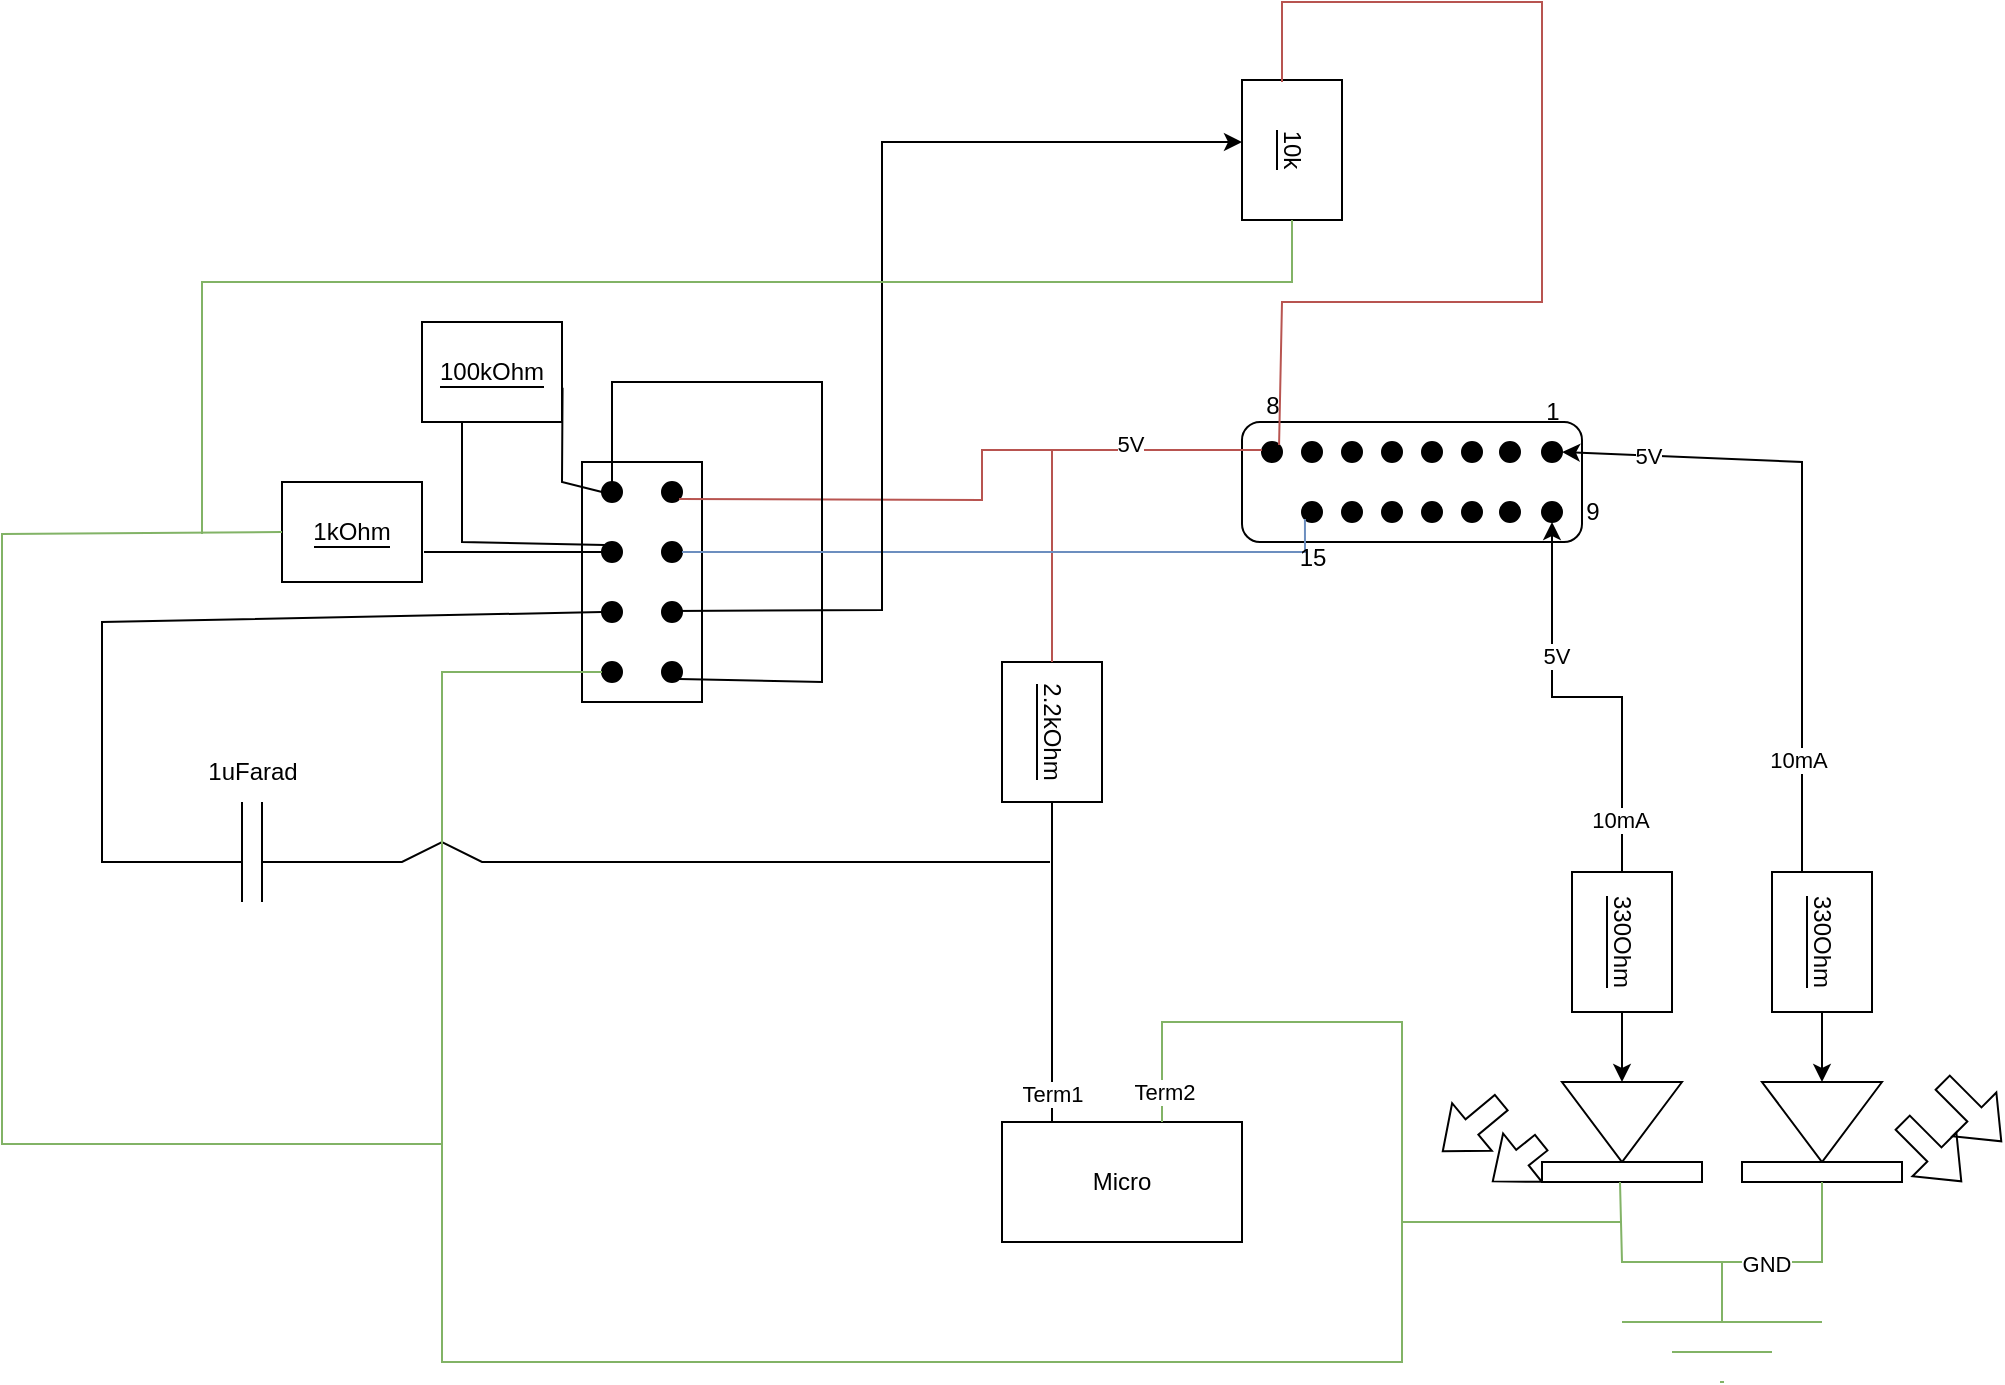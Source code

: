 <mxfile version="20.6.0" type="github">
  <diagram id="Ct5iWjqAFJ2eRKVKBsyb" name="Page-1">
    <mxGraphModel dx="2249" dy="1931" grid="1" gridSize="10" guides="1" tooltips="1" connect="1" arrows="1" fold="1" page="1" pageScale="1" pageWidth="827" pageHeight="1169" math="0" shadow="0">
      <root>
        <mxCell id="0" />
        <mxCell id="1" parent="0" />
        <mxCell id="jquqhC3K-DQJOIOkYSSh-1" value="" style="rounded=1;whiteSpace=wrap;html=1;" parent="1" vertex="1">
          <mxGeometry x="280" y="20" width="170" height="60" as="geometry" />
        </mxCell>
        <mxCell id="jquqhC3K-DQJOIOkYSSh-2" value="" style="ellipse;whiteSpace=wrap;html=1;aspect=fixed;fillColor=#000000;strokeColor=#000000;" parent="1" vertex="1">
          <mxGeometry x="290" y="30" width="10" height="10" as="geometry" />
        </mxCell>
        <mxCell id="jquqhC3K-DQJOIOkYSSh-3" value="" style="ellipse;whiteSpace=wrap;html=1;aspect=fixed;fillColor=#000000;strokeColor=#000000;" parent="1" vertex="1">
          <mxGeometry x="310" y="30" width="10" height="10" as="geometry" />
        </mxCell>
        <mxCell id="jquqhC3K-DQJOIOkYSSh-4" value="" style="ellipse;whiteSpace=wrap;html=1;aspect=fixed;fillColor=#000000;strokeColor=#000000;" parent="1" vertex="1">
          <mxGeometry x="330" y="30" width="10" height="10" as="geometry" />
        </mxCell>
        <mxCell id="jquqhC3K-DQJOIOkYSSh-5" value="" style="ellipse;whiteSpace=wrap;html=1;aspect=fixed;fillColor=#000000;strokeColor=#000000;" parent="1" vertex="1">
          <mxGeometry x="350" y="30" width="10" height="10" as="geometry" />
        </mxCell>
        <mxCell id="jquqhC3K-DQJOIOkYSSh-8" value="" style="ellipse;whiteSpace=wrap;html=1;aspect=fixed;fillColor=#000000;strokeColor=#000000;" parent="1" vertex="1">
          <mxGeometry x="370" y="30" width="10" height="10" as="geometry" />
        </mxCell>
        <mxCell id="jquqhC3K-DQJOIOkYSSh-9" value="" style="ellipse;whiteSpace=wrap;html=1;aspect=fixed;fillColor=#000000;strokeColor=#000000;" parent="1" vertex="1">
          <mxGeometry x="390" y="30" width="10" height="10" as="geometry" />
        </mxCell>
        <mxCell id="jquqhC3K-DQJOIOkYSSh-10" value="" style="ellipse;whiteSpace=wrap;html=1;aspect=fixed;fillColor=#000000;strokeColor=#000000;" parent="1" vertex="1">
          <mxGeometry x="409" y="30" width="10" height="10" as="geometry" />
        </mxCell>
        <mxCell id="jquqhC3K-DQJOIOkYSSh-11" value="" style="ellipse;whiteSpace=wrap;html=1;aspect=fixed;fillColor=#000000;strokeColor=#000000;" parent="1" vertex="1">
          <mxGeometry x="430" y="30" width="10" height="10" as="geometry" />
        </mxCell>
        <mxCell id="jquqhC3K-DQJOIOkYSSh-12" value="" style="ellipse;whiteSpace=wrap;html=1;aspect=fixed;fillColor=#000000;strokeColor=#000000;" parent="1" vertex="1">
          <mxGeometry x="430" y="60" width="10" height="10" as="geometry" />
        </mxCell>
        <mxCell id="jquqhC3K-DQJOIOkYSSh-13" value="" style="ellipse;whiteSpace=wrap;html=1;aspect=fixed;fillColor=#000000;strokeColor=#000000;" parent="1" vertex="1">
          <mxGeometry x="409" y="60" width="10" height="10" as="geometry" />
        </mxCell>
        <mxCell id="jquqhC3K-DQJOIOkYSSh-14" value="" style="ellipse;whiteSpace=wrap;html=1;aspect=fixed;fillColor=#000000;strokeColor=#000000;" parent="1" vertex="1">
          <mxGeometry x="390" y="60" width="10" height="10" as="geometry" />
        </mxCell>
        <mxCell id="jquqhC3K-DQJOIOkYSSh-15" value="" style="ellipse;whiteSpace=wrap;html=1;aspect=fixed;fillColor=#000000;strokeColor=#000000;" parent="1" vertex="1">
          <mxGeometry x="370" y="60" width="10" height="10" as="geometry" />
        </mxCell>
        <mxCell id="jquqhC3K-DQJOIOkYSSh-16" value="" style="ellipse;whiteSpace=wrap;html=1;aspect=fixed;fillColor=#000000;strokeColor=#000000;" parent="1" vertex="1">
          <mxGeometry x="350" y="60" width="10" height="10" as="geometry" />
        </mxCell>
        <mxCell id="jquqhC3K-DQJOIOkYSSh-17" value="" style="ellipse;whiteSpace=wrap;html=1;aspect=fixed;fillColor=#000000;strokeColor=#000000;" parent="1" vertex="1">
          <mxGeometry x="330" y="60" width="10" height="10" as="geometry" />
        </mxCell>
        <mxCell id="jquqhC3K-DQJOIOkYSSh-18" value="" style="ellipse;whiteSpace=wrap;html=1;aspect=fixed;fillColor=#000000;strokeColor=#000000;" parent="1" vertex="1">
          <mxGeometry x="310" y="60" width="10" height="10" as="geometry" />
        </mxCell>
        <mxCell id="jquqhC3K-DQJOIOkYSSh-19" value="" style="endArrow=none;html=1;rounded=0;startArrow=classic;startFill=1;exitX=1;exitY=0.5;exitDx=0;exitDy=0;" parent="1" source="jquqhC3K-DQJOIOkYSSh-11" edge="1">
          <mxGeometry width="50" height="50" relative="1" as="geometry">
            <mxPoint x="440" y="40" as="sourcePoint" />
            <mxPoint x="560" y="255" as="targetPoint" />
            <Array as="points">
              <mxPoint x="560" y="40" />
            </Array>
          </mxGeometry>
        </mxCell>
        <mxCell id="jquqhC3K-DQJOIOkYSSh-40" value="10mA" style="edgeLabel;html=1;align=center;verticalAlign=middle;resizable=0;points=[];fontColor=#000000;" parent="jquqhC3K-DQJOIOkYSSh-19" vertex="1" connectable="0">
          <mxGeometry x="0.606" y="-2" relative="1" as="geometry">
            <mxPoint as="offset" />
          </mxGeometry>
        </mxCell>
        <mxCell id="jquqhC3K-DQJOIOkYSSh-42" value="5V" style="edgeLabel;html=1;align=center;verticalAlign=middle;resizable=0;points=[];fontColor=#000000;" parent="jquqhC3K-DQJOIOkYSSh-19" vertex="1" connectable="0">
          <mxGeometry x="-0.743" relative="1" as="geometry">
            <mxPoint as="offset" />
          </mxGeometry>
        </mxCell>
        <mxCell id="jquqhC3K-DQJOIOkYSSh-22" style="edgeStyle=orthogonalEdgeStyle;rounded=0;orthogonalLoop=1;jettySize=auto;html=1;fontColor=#000000;" parent="1" source="jquqhC3K-DQJOIOkYSSh-20" target="jquqhC3K-DQJOIOkYSSh-21" edge="1">
          <mxGeometry relative="1" as="geometry" />
        </mxCell>
        <mxCell id="jquqhC3K-DQJOIOkYSSh-20" value="&lt;span style=&quot;background-color: rgb(255, 255, 255);&quot;&gt;330Ohm&lt;/span&gt;" style="rounded=0;whiteSpace=wrap;html=1;labelBackgroundColor=#000000;rotation=90;" parent="1" vertex="1">
          <mxGeometry x="535" y="255" width="70" height="50" as="geometry" />
        </mxCell>
        <mxCell id="jquqhC3K-DQJOIOkYSSh-21" value="" style="triangle;whiteSpace=wrap;html=1;labelBackgroundColor=#FFFFFF;rotation=90;" parent="1" vertex="1">
          <mxGeometry x="550" y="340" width="40" height="60" as="geometry" />
        </mxCell>
        <mxCell id="jquqhC3K-DQJOIOkYSSh-23" value="" style="rounded=0;whiteSpace=wrap;html=1;labelBackgroundColor=#FFFFFF;" parent="1" vertex="1">
          <mxGeometry x="530" y="390" width="80" height="10" as="geometry" />
        </mxCell>
        <mxCell id="jquqhC3K-DQJOIOkYSSh-25" style="edgeStyle=orthogonalEdgeStyle;rounded=0;orthogonalLoop=1;jettySize=auto;html=1;fontColor=#000000;" parent="1" source="jquqhC3K-DQJOIOkYSSh-26" target="jquqhC3K-DQJOIOkYSSh-27" edge="1">
          <mxGeometry relative="1" as="geometry" />
        </mxCell>
        <mxCell id="jquqhC3K-DQJOIOkYSSh-29" style="edgeStyle=orthogonalEdgeStyle;rounded=0;orthogonalLoop=1;jettySize=auto;html=1;entryX=0.5;entryY=1;entryDx=0;entryDy=0;fontColor=#000000;exitX=0;exitY=0.5;exitDx=0;exitDy=0;" parent="1" source="jquqhC3K-DQJOIOkYSSh-26" target="jquqhC3K-DQJOIOkYSSh-12" edge="1">
          <mxGeometry relative="1" as="geometry" />
        </mxCell>
        <mxCell id="jquqhC3K-DQJOIOkYSSh-39" value="10mA" style="edgeLabel;html=1;align=center;verticalAlign=middle;resizable=0;points=[];fontColor=#000000;" parent="jquqhC3K-DQJOIOkYSSh-29" vertex="1" connectable="0">
          <mxGeometry x="-0.752" y="1" relative="1" as="geometry">
            <mxPoint as="offset" />
          </mxGeometry>
        </mxCell>
        <mxCell id="jquqhC3K-DQJOIOkYSSh-43" value="5V" style="edgeLabel;html=1;align=center;verticalAlign=middle;resizable=0;points=[];fontColor=#000000;" parent="jquqhC3K-DQJOIOkYSSh-29" vertex="1" connectable="0">
          <mxGeometry x="0.362" y="-2" relative="1" as="geometry">
            <mxPoint as="offset" />
          </mxGeometry>
        </mxCell>
        <mxCell id="jquqhC3K-DQJOIOkYSSh-26" value="&lt;span style=&quot;background-color: rgb(255, 255, 255);&quot;&gt;330Ohm&lt;/span&gt;" style="rounded=0;whiteSpace=wrap;html=1;labelBackgroundColor=#000000;rotation=90;" parent="1" vertex="1">
          <mxGeometry x="435" y="255" width="70" height="50" as="geometry" />
        </mxCell>
        <mxCell id="jquqhC3K-DQJOIOkYSSh-27" value="" style="triangle;whiteSpace=wrap;html=1;labelBackgroundColor=#FFFFFF;rotation=90;" parent="1" vertex="1">
          <mxGeometry x="450" y="340" width="40" height="60" as="geometry" />
        </mxCell>
        <mxCell id="jquqhC3K-DQJOIOkYSSh-28" value="" style="rounded=0;whiteSpace=wrap;html=1;labelBackgroundColor=#FFFFFF;" parent="1" vertex="1">
          <mxGeometry x="430" y="390" width="80" height="10" as="geometry" />
        </mxCell>
        <mxCell id="jquqhC3K-DQJOIOkYSSh-30" value="" style="shape=flexArrow;endArrow=classic;html=1;rounded=0;fontColor=#000000;" parent="1" edge="1">
          <mxGeometry width="50" height="50" relative="1" as="geometry">
            <mxPoint x="610" y="370" as="sourcePoint" />
            <mxPoint x="640" y="400" as="targetPoint" />
          </mxGeometry>
        </mxCell>
        <mxCell id="jquqhC3K-DQJOIOkYSSh-31" value="" style="shape=flexArrow;endArrow=classic;html=1;rounded=0;fontColor=#000000;" parent="1" edge="1">
          <mxGeometry width="50" height="50" relative="1" as="geometry">
            <mxPoint x="630" y="350" as="sourcePoint" />
            <mxPoint x="660" y="380" as="targetPoint" />
          </mxGeometry>
        </mxCell>
        <mxCell id="jquqhC3K-DQJOIOkYSSh-32" value="" style="shape=flexArrow;endArrow=classic;html=1;rounded=0;fontColor=#000000;" parent="1" edge="1">
          <mxGeometry width="50" height="50" relative="1" as="geometry">
            <mxPoint x="430" y="380" as="sourcePoint" />
            <mxPoint x="405" y="400" as="targetPoint" />
          </mxGeometry>
        </mxCell>
        <mxCell id="jquqhC3K-DQJOIOkYSSh-33" value="" style="shape=flexArrow;endArrow=classic;html=1;rounded=0;fontColor=#000000;" parent="1" edge="1">
          <mxGeometry width="50" height="50" relative="1" as="geometry">
            <mxPoint x="410" y="360" as="sourcePoint" />
            <mxPoint x="380" y="385" as="targetPoint" />
          </mxGeometry>
        </mxCell>
        <mxCell id="jquqhC3K-DQJOIOkYSSh-36" value="" style="shape=mxgraph.arrows2.wedgeArrowDashed2;html=1;bendable=0;startWidth=50;stepSize=15;rounded=0;fontColor=#000000;startArrow=classic;startFill=1;fillColor=#d5e8d4;strokeColor=#82b366;" parent="1" edge="1">
          <mxGeometry width="100" height="100" relative="1" as="geometry">
            <mxPoint x="520" y="470" as="sourcePoint" />
            <mxPoint x="520" y="500" as="targetPoint" />
          </mxGeometry>
        </mxCell>
        <mxCell id="jquqhC3K-DQJOIOkYSSh-37" value="" style="endArrow=none;html=1;rounded=0;fontColor=#000000;exitX=0.5;exitY=1;exitDx=0;exitDy=0;fillColor=#d5e8d4;strokeColor=#82b366;" parent="1" source="jquqhC3K-DQJOIOkYSSh-23" edge="1">
          <mxGeometry width="50" height="50" relative="1" as="geometry">
            <mxPoint x="600" y="440" as="sourcePoint" />
            <mxPoint x="469" y="400" as="targetPoint" />
            <Array as="points">
              <mxPoint x="570" y="440" />
              <mxPoint x="470" y="440" />
            </Array>
          </mxGeometry>
        </mxCell>
        <mxCell id="jquqhC3K-DQJOIOkYSSh-41" value="GND" style="edgeLabel;html=1;align=center;verticalAlign=middle;resizable=0;points=[];fontColor=#000000;" parent="jquqhC3K-DQJOIOkYSSh-37" vertex="1" connectable="0">
          <mxGeometry x="-0.244" y="1" relative="1" as="geometry">
            <mxPoint as="offset" />
          </mxGeometry>
        </mxCell>
        <mxCell id="jquqhC3K-DQJOIOkYSSh-38" value="" style="endArrow=none;html=1;rounded=0;fontColor=#000000;fillColor=#d5e8d4;strokeColor=#82b366;" parent="1" edge="1">
          <mxGeometry width="50" height="50" relative="1" as="geometry">
            <mxPoint x="520" y="470" as="sourcePoint" />
            <mxPoint x="520" y="440" as="targetPoint" />
          </mxGeometry>
        </mxCell>
        <mxCell id="jquqhC3K-DQJOIOkYSSh-45" value="Micro" style="rounded=0;whiteSpace=wrap;html=1;labelBackgroundColor=#FFFFFF;" parent="1" vertex="1">
          <mxGeometry x="160" y="370" width="120" height="60" as="geometry" />
        </mxCell>
        <mxCell id="jquqhC3K-DQJOIOkYSSh-46" value="" style="endArrow=none;html=1;rounded=0;fontColor=#000000;fillColor=#d5e8d4;strokeColor=#82b366;" parent="1" edge="1">
          <mxGeometry width="50" height="50" relative="1" as="geometry">
            <mxPoint x="240" y="370" as="sourcePoint" />
            <mxPoint x="470" y="420" as="targetPoint" />
            <Array as="points">
              <mxPoint x="240" y="320" />
              <mxPoint x="360" y="320" />
              <mxPoint x="360" y="420" />
            </Array>
          </mxGeometry>
        </mxCell>
        <mxCell id="jquqhC3K-DQJOIOkYSSh-47" value="Term2" style="edgeLabel;html=1;align=center;verticalAlign=middle;resizable=0;points=[];fontColor=#000000;" parent="jquqhC3K-DQJOIOkYSSh-46" vertex="1" connectable="0">
          <mxGeometry x="-0.921" y="-1" relative="1" as="geometry">
            <mxPoint as="offset" />
          </mxGeometry>
        </mxCell>
        <mxCell id="jquqhC3K-DQJOIOkYSSh-48" value="" style="endArrow=none;html=1;rounded=0;fontColor=#000000;" parent="1" edge="1">
          <mxGeometry width="50" height="50" relative="1" as="geometry">
            <mxPoint x="185" y="370" as="sourcePoint" />
            <mxPoint x="185" y="240" as="targetPoint" />
            <Array as="points">
              <mxPoint x="185" y="240" />
              <mxPoint x="185" y="210" />
            </Array>
          </mxGeometry>
        </mxCell>
        <mxCell id="jquqhC3K-DQJOIOkYSSh-52" value="Term1" style="edgeLabel;html=1;align=center;verticalAlign=middle;resizable=0;points=[];fontColor=#000000;" parent="jquqhC3K-DQJOIOkYSSh-48" vertex="1" connectable="0">
          <mxGeometry x="-0.848" relative="1" as="geometry">
            <mxPoint as="offset" />
          </mxGeometry>
        </mxCell>
        <mxCell id="jquqhC3K-DQJOIOkYSSh-49" value="&lt;span style=&quot;background-color: rgb(255, 255, 255);&quot;&gt;2.2kOhm&lt;/span&gt;" style="rounded=0;whiteSpace=wrap;html=1;labelBackgroundColor=#000000;rotation=90;" parent="1" vertex="1">
          <mxGeometry x="150" y="150" width="70" height="50" as="geometry" />
        </mxCell>
        <mxCell id="jquqhC3K-DQJOIOkYSSh-53" value="" style="endArrow=none;html=1;rounded=0;fontColor=#000000;" parent="1" edge="1">
          <mxGeometry width="50" height="50" relative="1" as="geometry">
            <mxPoint x="74" y="240" as="sourcePoint" />
            <mxPoint x="-210" y="240" as="targetPoint" />
            <Array as="points">
              <mxPoint x="-100" y="240" />
              <mxPoint x="-120" y="230" />
              <mxPoint x="-140" y="240" />
            </Array>
          </mxGeometry>
        </mxCell>
        <mxCell id="jquqhC3K-DQJOIOkYSSh-58" value="" style="endArrow=none;html=1;rounded=0;fontColor=#000000;" parent="1" edge="1">
          <mxGeometry width="50" height="50" relative="1" as="geometry">
            <mxPoint x="74" y="240" as="sourcePoint" />
            <mxPoint x="184" y="240" as="targetPoint" />
          </mxGeometry>
        </mxCell>
        <mxCell id="jquqhC3K-DQJOIOkYSSh-61" value="" style="endArrow=none;html=1;rounded=0;fontColor=#000000;fillColor=#f8cecc;strokeColor=#b85450;" parent="1" source="jquqhC3K-DQJOIOkYSSh-49" edge="1">
          <mxGeometry width="50" height="50" relative="1" as="geometry">
            <mxPoint x="180" y="130" as="sourcePoint" />
            <mxPoint x="290" y="34" as="targetPoint" />
            <Array as="points">
              <mxPoint x="185" y="34" />
            </Array>
          </mxGeometry>
        </mxCell>
        <mxCell id="jquqhC3K-DQJOIOkYSSh-62" value="5V" style="edgeLabel;html=1;align=center;verticalAlign=middle;resizable=0;points=[];fontColor=#000000;" parent="jquqhC3K-DQJOIOkYSSh-61" vertex="1" connectable="0">
          <mxGeometry x="0.372" y="3" relative="1" as="geometry">
            <mxPoint as="offset" />
          </mxGeometry>
        </mxCell>
        <mxCell id="jquqhC3K-DQJOIOkYSSh-63" value="" style="rounded=0;whiteSpace=wrap;html=1;labelBackgroundColor=#FFFFFF;rotation=-90;" parent="1" vertex="1">
          <mxGeometry x="-80" y="70" width="120" height="60" as="geometry" />
        </mxCell>
        <mxCell id="jquqhC3K-DQJOIOkYSSh-64" value="" style="ellipse;whiteSpace=wrap;html=1;aspect=fixed;fillColor=#000000;strokeColor=#000000;" parent="1" vertex="1">
          <mxGeometry x="-40" y="50" width="10" height="10" as="geometry" />
        </mxCell>
        <mxCell id="jquqhC3K-DQJOIOkYSSh-65" value="" style="ellipse;whiteSpace=wrap;html=1;aspect=fixed;fillColor=#000000;strokeColor=#000000;" parent="1" vertex="1">
          <mxGeometry x="-40" y="80" width="10" height="10" as="geometry" />
        </mxCell>
        <mxCell id="jquqhC3K-DQJOIOkYSSh-66" value="" style="ellipse;whiteSpace=wrap;html=1;aspect=fixed;fillColor=#000000;strokeColor=#000000;" parent="1" vertex="1">
          <mxGeometry x="-40" y="110" width="10" height="10" as="geometry" />
        </mxCell>
        <mxCell id="jquqhC3K-DQJOIOkYSSh-67" value="" style="ellipse;whiteSpace=wrap;html=1;aspect=fixed;fillColor=#000000;strokeColor=#000000;" parent="1" vertex="1">
          <mxGeometry x="-40" y="140" width="10" height="10" as="geometry" />
        </mxCell>
        <mxCell id="jquqhC3K-DQJOIOkYSSh-68" value="" style="ellipse;whiteSpace=wrap;html=1;aspect=fixed;fillColor=#000000;strokeColor=#000000;" parent="1" vertex="1">
          <mxGeometry x="-10" y="50" width="10" height="10" as="geometry" />
        </mxCell>
        <mxCell id="jquqhC3K-DQJOIOkYSSh-69" value="" style="ellipse;whiteSpace=wrap;html=1;aspect=fixed;fillColor=#000000;strokeColor=#000000;" parent="1" vertex="1">
          <mxGeometry x="-10" y="80" width="10" height="10" as="geometry" />
        </mxCell>
        <mxCell id="jquqhC3K-DQJOIOkYSSh-70" value="" style="ellipse;whiteSpace=wrap;html=1;aspect=fixed;fillColor=#000000;strokeColor=#000000;" parent="1" vertex="1">
          <mxGeometry x="-10" y="110" width="10" height="10" as="geometry" />
        </mxCell>
        <mxCell id="jquqhC3K-DQJOIOkYSSh-71" value="" style="ellipse;whiteSpace=wrap;html=1;aspect=fixed;fillColor=#000000;strokeColor=#000000;" parent="1" vertex="1">
          <mxGeometry x="-10" y="140" width="10" height="10" as="geometry" />
        </mxCell>
        <mxCell id="jquqhC3K-DQJOIOkYSSh-73" value="" style="endArrow=none;html=1;rounded=0;fontColor=#000000;entryX=0;entryY=0.5;entryDx=0;entryDy=0;fillColor=#d5e8d4;strokeColor=#82b366;" parent="1" target="jquqhC3K-DQJOIOkYSSh-67" edge="1">
          <mxGeometry width="50" height="50" relative="1" as="geometry">
            <mxPoint x="360" y="420" as="sourcePoint" />
            <mxPoint x="80" y="115" as="targetPoint" />
            <Array as="points">
              <mxPoint x="360" y="490" />
              <mxPoint x="-120" y="490" />
              <mxPoint x="-120" y="145" />
            </Array>
          </mxGeometry>
        </mxCell>
        <mxCell id="hfW89uELERB5eRmfAcaL-1" value="" style="endArrow=none;html=1;rounded=0;exitX=1;exitY=1;exitDx=0;exitDy=0;fillColor=#f8cecc;strokeColor=#b85450;" parent="1" source="jquqhC3K-DQJOIOkYSSh-68" edge="1">
          <mxGeometry width="50" height="50" relative="1" as="geometry">
            <mxPoint y="59" as="sourcePoint" />
            <mxPoint x="190" y="34" as="targetPoint" />
            <Array as="points">
              <mxPoint x="150" y="59" />
              <mxPoint x="150" y="34" />
            </Array>
          </mxGeometry>
        </mxCell>
        <mxCell id="hfW89uELERB5eRmfAcaL-2" value="" style="endArrow=none;html=1;rounded=0;" parent="1" edge="1">
          <mxGeometry width="50" height="50" relative="1" as="geometry">
            <mxPoint x="-210" y="260" as="sourcePoint" />
            <mxPoint x="-210" y="210" as="targetPoint" />
          </mxGeometry>
        </mxCell>
        <mxCell id="hfW89uELERB5eRmfAcaL-3" value="" style="endArrow=none;html=1;rounded=0;" parent="1" edge="1">
          <mxGeometry width="50" height="50" relative="1" as="geometry">
            <mxPoint x="-220" y="260" as="sourcePoint" />
            <mxPoint x="-220" y="210" as="targetPoint" />
          </mxGeometry>
        </mxCell>
        <mxCell id="hfW89uELERB5eRmfAcaL-4" value="1uFarad" style="text;html=1;align=center;verticalAlign=middle;resizable=0;points=[];autosize=1;strokeColor=none;fillColor=none;" parent="1" vertex="1">
          <mxGeometry x="-250" y="180" width="70" height="30" as="geometry" />
        </mxCell>
        <mxCell id="hfW89uELERB5eRmfAcaL-5" value="" style="endArrow=none;html=1;rounded=0;exitX=0;exitY=0.5;exitDx=0;exitDy=0;" parent="1" source="jquqhC3K-DQJOIOkYSSh-66" edge="1">
          <mxGeometry width="50" height="50" relative="1" as="geometry">
            <mxPoint x="-290" y="60" as="sourcePoint" />
            <mxPoint x="-220" y="240" as="targetPoint" />
            <Array as="points">
              <mxPoint x="-290" y="120" />
              <mxPoint x="-290" y="240" />
            </Array>
          </mxGeometry>
        </mxCell>
        <mxCell id="hfW89uELERB5eRmfAcaL-6" value="" style="endArrow=none;html=1;rounded=0;" parent="1" edge="1">
          <mxGeometry width="50" height="50" relative="1" as="geometry">
            <mxPoint x="-129" y="85" as="sourcePoint" />
            <mxPoint x="-39" y="85" as="targetPoint" />
          </mxGeometry>
        </mxCell>
        <mxCell id="hfW89uELERB5eRmfAcaL-7" value="&lt;span style=&quot;background-color: rgb(255, 255, 255);&quot;&gt;1kOhm&lt;/span&gt;" style="rounded=0;whiteSpace=wrap;html=1;labelBackgroundColor=#000000;rotation=0;" parent="1" vertex="1">
          <mxGeometry x="-200" y="50" width="70" height="50" as="geometry" />
        </mxCell>
        <mxCell id="hfW89uELERB5eRmfAcaL-8" value="" style="endArrow=none;html=1;rounded=0;entryX=0;entryY=0.5;entryDx=0;entryDy=0;fillColor=#d5e8d4;strokeColor=#82b366;" parent="1" target="hfW89uELERB5eRmfAcaL-7" edge="1">
          <mxGeometry width="50" height="50" relative="1" as="geometry">
            <mxPoint x="-120" y="381" as="sourcePoint" />
            <mxPoint x="-200" y="81" as="targetPoint" />
            <Array as="points">
              <mxPoint x="-340" y="381" />
              <mxPoint x="-340" y="76" />
            </Array>
          </mxGeometry>
        </mxCell>
        <mxCell id="hfW89uELERB5eRmfAcaL-9" value="" style="endArrow=none;html=1;rounded=0;entryX=0;entryY=0.5;entryDx=0;entryDy=0;exitX=1.004;exitY=0.657;exitDx=0;exitDy=0;exitPerimeter=0;" parent="1" source="hfW89uELERB5eRmfAcaL-10" target="jquqhC3K-DQJOIOkYSSh-64" edge="1">
          <mxGeometry width="50" height="50" relative="1" as="geometry">
            <mxPoint x="-80" y="20" as="sourcePoint" />
            <mxPoint x="-30" y="50" as="targetPoint" />
            <Array as="points">
              <mxPoint x="-60" y="50" />
            </Array>
          </mxGeometry>
        </mxCell>
        <mxCell id="hfW89uELERB5eRmfAcaL-10" value="&lt;span style=&quot;background-color: rgb(255, 255, 255);&quot;&gt;100kOhm&lt;/span&gt;" style="rounded=0;whiteSpace=wrap;html=1;labelBackgroundColor=#000000;rotation=0;" parent="1" vertex="1">
          <mxGeometry x="-130" y="-30" width="70" height="50" as="geometry" />
        </mxCell>
        <mxCell id="hfW89uELERB5eRmfAcaL-11" value="" style="endArrow=none;html=1;rounded=0;exitX=0;exitY=0;exitDx=0;exitDy=0;" parent="1" source="jquqhC3K-DQJOIOkYSSh-65" edge="1">
          <mxGeometry width="50" height="50" relative="1" as="geometry">
            <mxPoint x="-110" y="80" as="sourcePoint" />
            <mxPoint x="-110" y="20" as="targetPoint" />
            <Array as="points">
              <mxPoint x="-110" y="80" />
            </Array>
          </mxGeometry>
        </mxCell>
        <mxCell id="hfW89uELERB5eRmfAcaL-12" value="" style="endArrow=none;html=1;rounded=0;entryX=1;entryY=1;entryDx=0;entryDy=0;" parent="1" target="jquqhC3K-DQJOIOkYSSh-71" edge="1">
          <mxGeometry width="50" height="50" relative="1" as="geometry">
            <mxPoint x="-35" y="51" as="sourcePoint" />
            <mxPoint x="70" y="150" as="targetPoint" />
            <Array as="points">
              <mxPoint x="-35" />
              <mxPoint x="70" />
              <mxPoint x="70" y="150" />
            </Array>
          </mxGeometry>
        </mxCell>
        <mxCell id="hfW89uELERB5eRmfAcaL-13" value="" style="endArrow=none;html=1;rounded=0;exitX=1;exitY=0.5;exitDx=0;exitDy=0;fillColor=#dae8fc;strokeColor=#6c8ebf;entryX=0;entryY=1;entryDx=0;entryDy=0;edgeStyle=orthogonalEdgeStyle;" parent="1" source="jquqhC3K-DQJOIOkYSSh-69" target="jquqhC3K-DQJOIOkYSSh-18" edge="1">
          <mxGeometry width="50" height="50" relative="1" as="geometry">
            <mxPoint y="90" as="sourcePoint" />
            <mxPoint x="420" y="85" as="targetPoint" />
          </mxGeometry>
        </mxCell>
        <mxCell id="hfW89uELERB5eRmfAcaL-14" value="1" style="text;html=1;align=center;verticalAlign=middle;resizable=0;points=[];autosize=1;strokeColor=none;fillColor=none;" parent="1" vertex="1">
          <mxGeometry x="420" width="30" height="30" as="geometry" />
        </mxCell>
        <mxCell id="hfW89uELERB5eRmfAcaL-15" value="9" style="text;html=1;align=center;verticalAlign=middle;resizable=0;points=[];autosize=1;strokeColor=none;fillColor=none;" parent="1" vertex="1">
          <mxGeometry x="440" y="50" width="30" height="30" as="geometry" />
        </mxCell>
        <mxCell id="hfW89uELERB5eRmfAcaL-16" value="15" style="text;html=1;align=center;verticalAlign=middle;resizable=0;points=[];autosize=1;strokeColor=none;fillColor=none;" parent="1" vertex="1">
          <mxGeometry x="295" y="73" width="40" height="30" as="geometry" />
        </mxCell>
        <mxCell id="hfW89uELERB5eRmfAcaL-17" value="8" style="text;html=1;align=center;verticalAlign=middle;resizable=0;points=[];autosize=1;strokeColor=none;fillColor=none;" parent="1" vertex="1">
          <mxGeometry x="280" y="-3" width="30" height="30" as="geometry" />
        </mxCell>
        <mxCell id="hfW89uELERB5eRmfAcaL-18" value="" style="endArrow=classic;html=1;rounded=0;exitX=0;exitY=0;exitDx=0;exitDy=0;endFill=1;" parent="1" edge="1">
          <mxGeometry width="50" height="50" relative="1" as="geometry">
            <mxPoint x="-5.536" y="114.464" as="sourcePoint" />
            <mxPoint x="280" y="-120" as="targetPoint" />
            <Array as="points">
              <mxPoint x="100" y="114" />
              <mxPoint x="100" y="-120" />
            </Array>
          </mxGeometry>
        </mxCell>
        <mxCell id="hfW89uELERB5eRmfAcaL-19" value="&lt;span style=&quot;background-color: rgb(255, 255, 255);&quot;&gt;10k&lt;/span&gt;" style="rounded=0;whiteSpace=wrap;html=1;labelBackgroundColor=#000000;rotation=90;" parent="1" vertex="1">
          <mxGeometry x="270" y="-141" width="70" height="50" as="geometry" />
        </mxCell>
        <mxCell id="hfW89uELERB5eRmfAcaL-20" value="" style="endArrow=none;html=1;rounded=0;entryX=1;entryY=0;entryDx=0;entryDy=0;fillColor=#f8cecc;strokeColor=#b85450;" parent="1" target="jquqhC3K-DQJOIOkYSSh-2" edge="1">
          <mxGeometry width="50" height="50" relative="1" as="geometry">
            <mxPoint x="300" y="-150" as="sourcePoint" />
            <mxPoint x="300" y="-30" as="targetPoint" />
            <Array as="points">
              <mxPoint x="300" y="-190" />
              <mxPoint x="430" y="-190" />
              <mxPoint x="430" y="-40" />
              <mxPoint x="300" y="-40" />
            </Array>
          </mxGeometry>
        </mxCell>
        <mxCell id="hfW89uELERB5eRmfAcaL-21" value="" style="endArrow=none;html=1;rounded=0;fillColor=#d5e8d4;strokeColor=#82b366;edgeStyle=orthogonalEdgeStyle;exitX=1;exitY=0.5;exitDx=0;exitDy=0;" parent="1" edge="1" source="hfW89uELERB5eRmfAcaL-19">
          <mxGeometry width="50" height="50" relative="1" as="geometry">
            <mxPoint x="300" y="-64" as="sourcePoint" />
            <mxPoint x="-240" y="76" as="targetPoint" />
            <Array as="points">
              <mxPoint x="305" y="-50" />
              <mxPoint x="-240" y="-50" />
            </Array>
          </mxGeometry>
        </mxCell>
      </root>
    </mxGraphModel>
  </diagram>
</mxfile>

